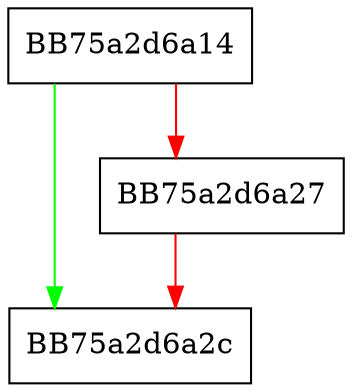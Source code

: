 digraph CurrentEntry {
  node [shape="box"];
  graph [splines=ortho];
  BB75a2d6a14 -> BB75a2d6a2c [color="green"];
  BB75a2d6a14 -> BB75a2d6a27 [color="red"];
  BB75a2d6a27 -> BB75a2d6a2c [color="red"];
}